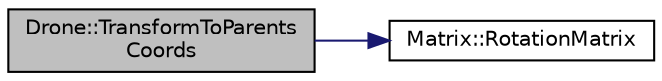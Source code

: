 digraph "Drone::TransformToParentsCoords"
{
 // LATEX_PDF_SIZE
  edge [fontname="Helvetica",fontsize="10",labelfontname="Helvetica",labelfontsize="10"];
  node [fontname="Helvetica",fontsize="10",shape=record];
  rankdir="LR";
  Node1 [label="Drone::TransformToParents\lCoords",height=0.2,width=0.4,color="black", fillcolor="grey75", style="filled", fontcolor="black",tooltip="Przetłumacz współrzędne lokalne drona na współrzędne globalne."];
  Node1 -> Node2 [color="midnightblue",fontsize="10",style="solid",fontname="Helvetica"];
  Node2 [label="Matrix::RotationMatrix",height=0.2,width=0.4,color="black", fillcolor="white", style="filled",URL="$class_matrix.html#a689c1d74df7855657ef8fcd9a09ae93b",tooltip="Obliczanie trójwymiarowej macierzy obrotu."];
}
